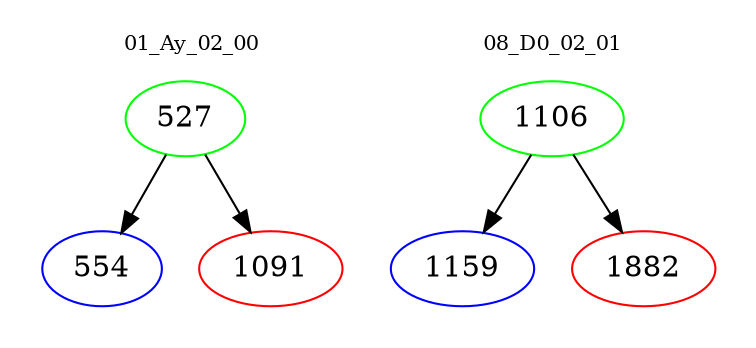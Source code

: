 digraph{
subgraph cluster_0 {
color = white
label = "01_Ay_02_00";
fontsize=10;
T0_527 [label="527", color="green"]
T0_527 -> T0_554 [color="black"]
T0_554 [label="554", color="blue"]
T0_527 -> T0_1091 [color="black"]
T0_1091 [label="1091", color="red"]
}
subgraph cluster_1 {
color = white
label = "08_D0_02_01";
fontsize=10;
T1_1106 [label="1106", color="green"]
T1_1106 -> T1_1159 [color="black"]
T1_1159 [label="1159", color="blue"]
T1_1106 -> T1_1882 [color="black"]
T1_1882 [label="1882", color="red"]
}
}
